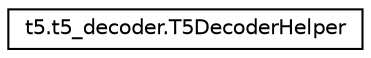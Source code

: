 digraph "Graphical Class Hierarchy"
{
 // LATEX_PDF_SIZE
  edge [fontname="Helvetica",fontsize="10",labelfontname="Helvetica",labelfontsize="10"];
  node [fontname="Helvetica",fontsize="10",shape=record];
  rankdir="LR";
  Node0 [label="t5.t5_decoder.T5DecoderHelper",height=0.2,width=0.4,color="black", fillcolor="white", style="filled",URL="$classt5_1_1t5__decoder_1_1T5DecoderHelper.html",tooltip=" "];
}
